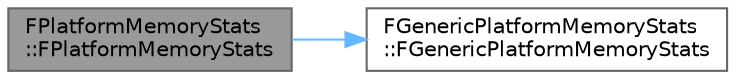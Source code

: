 digraph "FPlatformMemoryStats::FPlatformMemoryStats"
{
 // INTERACTIVE_SVG=YES
 // LATEX_PDF_SIZE
  bgcolor="transparent";
  edge [fontname=Helvetica,fontsize=10,labelfontname=Helvetica,labelfontsize=10];
  node [fontname=Helvetica,fontsize=10,shape=box,height=0.2,width=0.4];
  rankdir="LR";
  Node1 [id="Node000001",label="FPlatformMemoryStats\l::FPlatformMemoryStats",height=0.2,width=0.4,color="gray40", fillcolor="grey60", style="filled", fontcolor="black",tooltip="Default constructor, clears all variables."];
  Node1 -> Node2 [id="edge1_Node000001_Node000002",color="steelblue1",style="solid",tooltip=" "];
  Node2 [id="Node000002",label="FGenericPlatformMemoryStats\l::FGenericPlatformMemoryStats",height=0.2,width=0.4,color="grey40", fillcolor="white", style="filled",URL="$d7/df7/structFGenericPlatformMemoryStats.html#a39d8fba1bf18b53694cca040778867f2",tooltip="Default constructor, clears all variables."];
}
